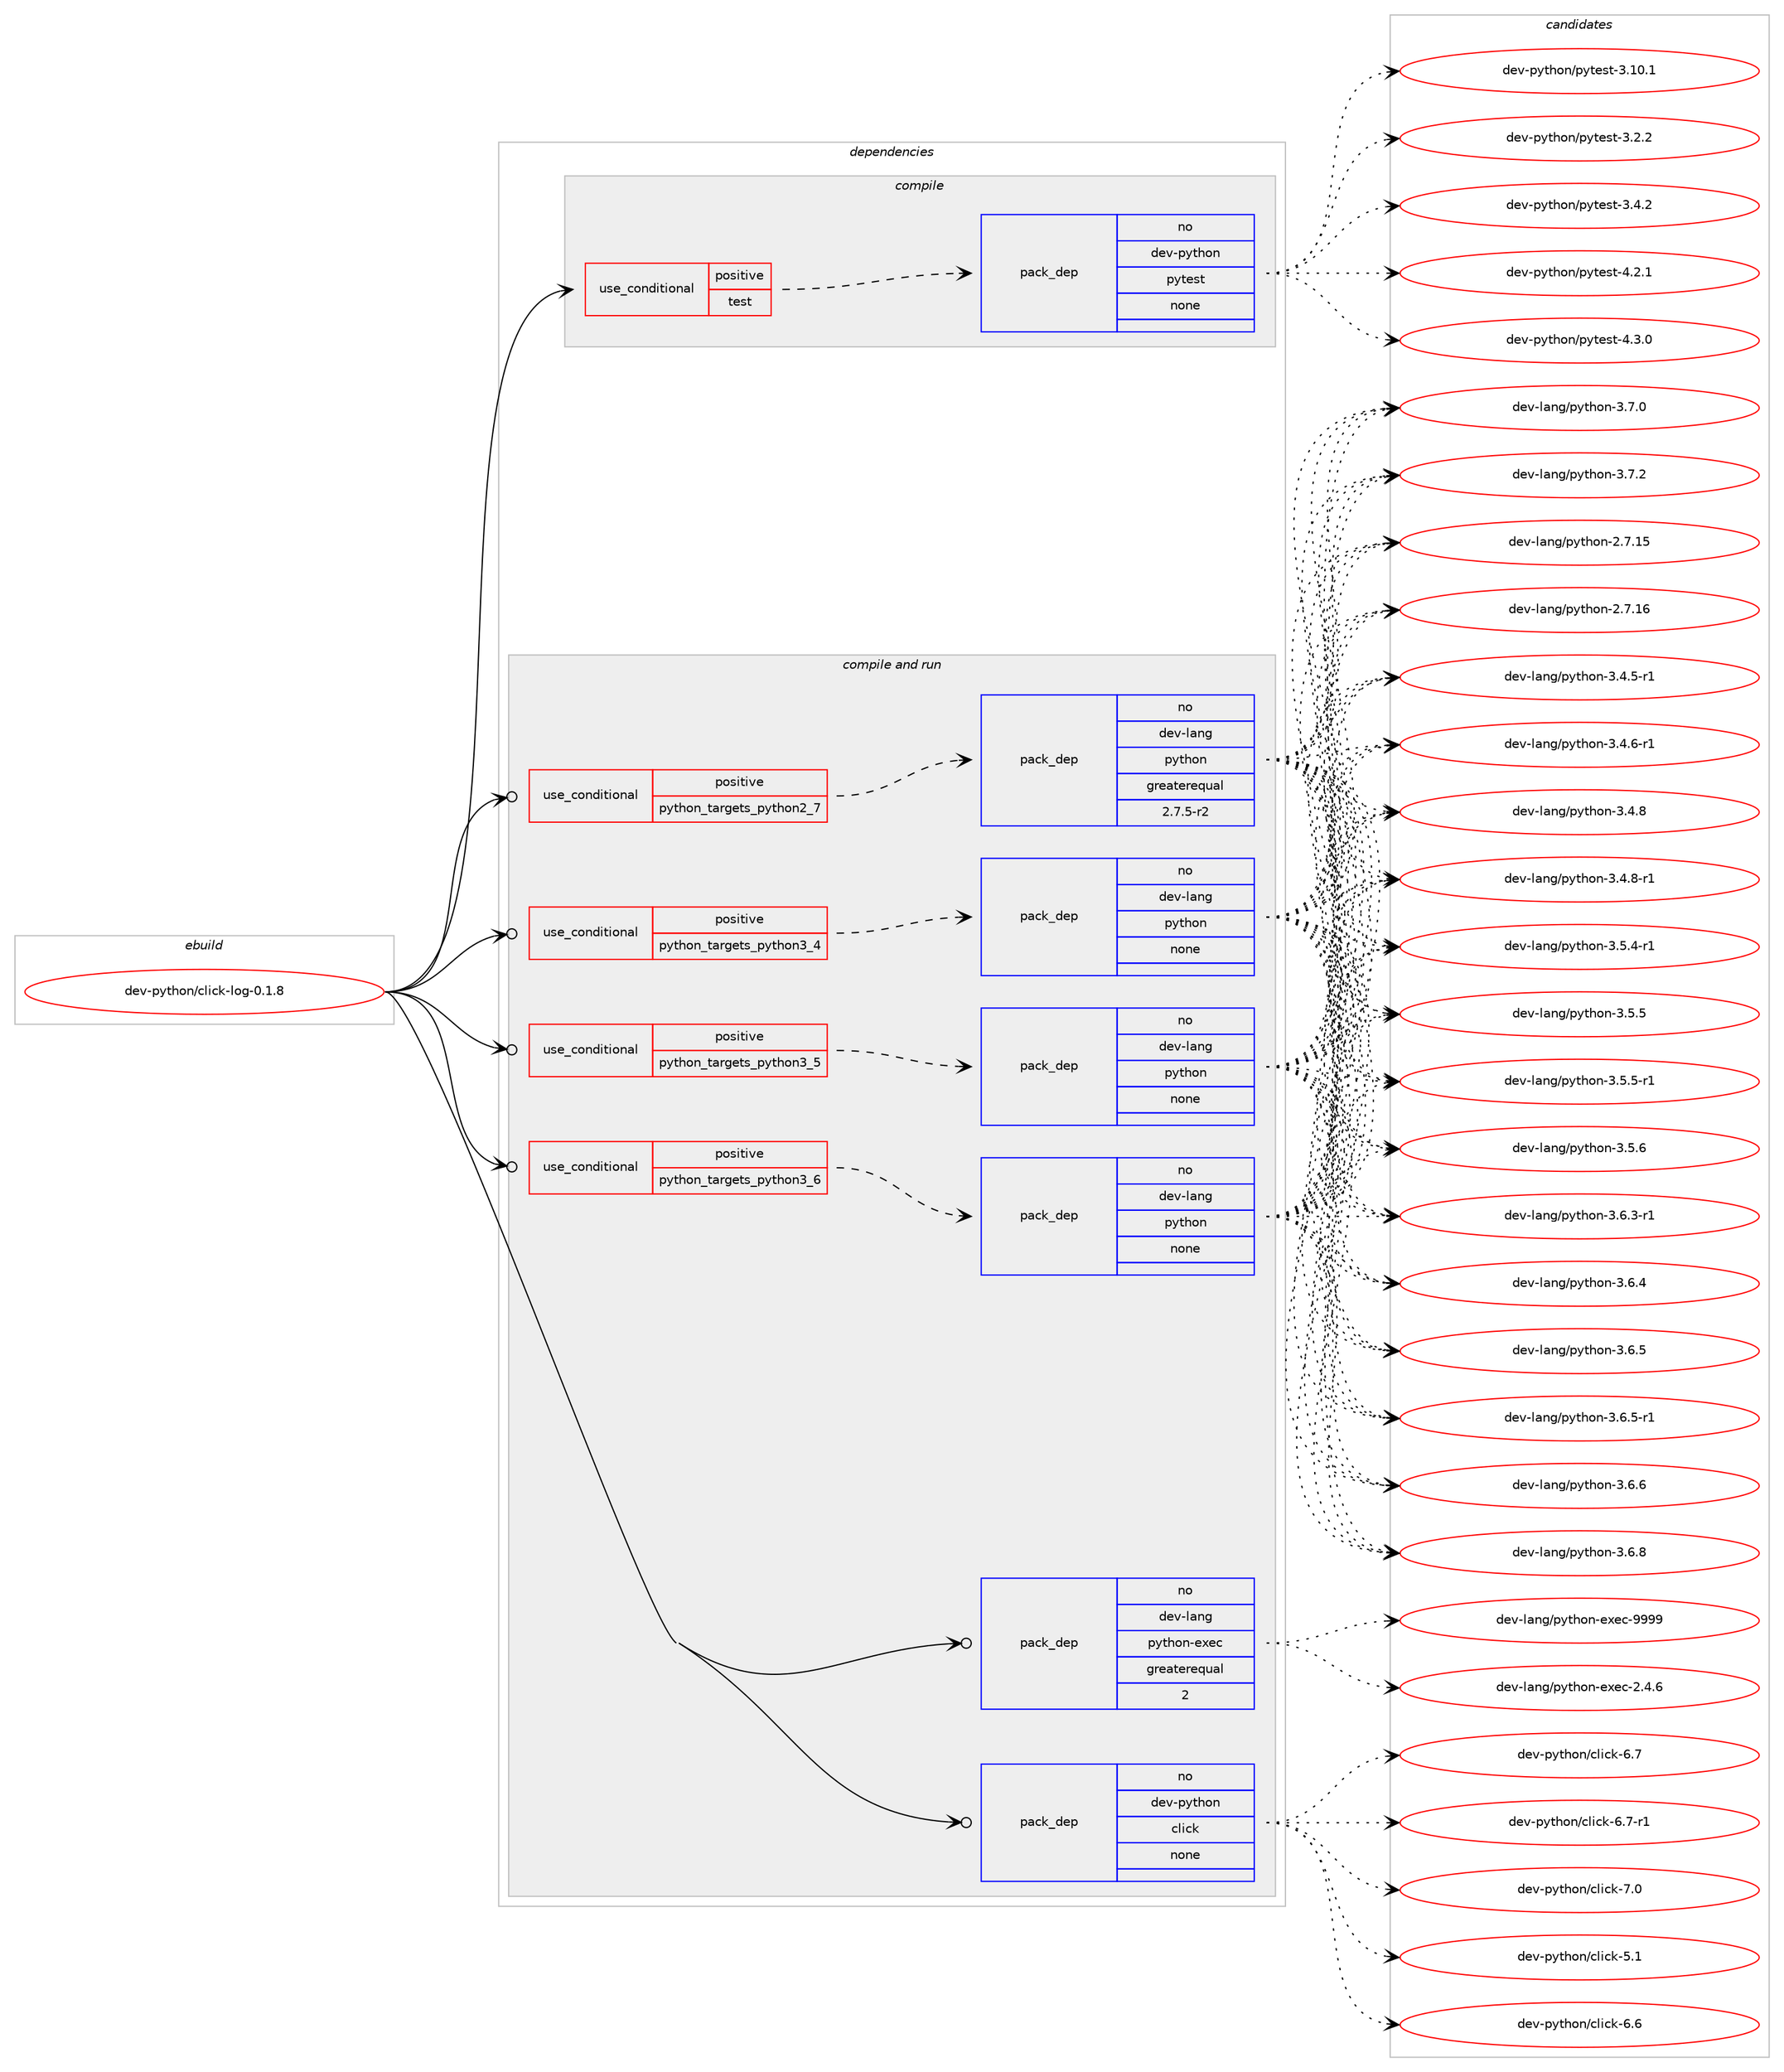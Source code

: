 digraph prolog {

# *************
# Graph options
# *************

newrank=true;
concentrate=true;
compound=true;
graph [rankdir=LR,fontname=Helvetica,fontsize=10,ranksep=1.5];#, ranksep=2.5, nodesep=0.2];
edge  [arrowhead=vee];
node  [fontname=Helvetica,fontsize=10];

# **********
# The ebuild
# **********

subgraph cluster_leftcol {
color=gray;
rank=same;
label=<<i>ebuild</i>>;
id [label="dev-python/click-log-0.1.8", color=red, width=4, href="../dev-python/click-log-0.1.8.svg"];
}

# ****************
# The dependencies
# ****************

subgraph cluster_midcol {
color=gray;
label=<<i>dependencies</i>>;
subgraph cluster_compile {
fillcolor="#eeeeee";
style=filled;
label=<<i>compile</i>>;
subgraph cond372436 {
dependency1403516 [label=<<TABLE BORDER="0" CELLBORDER="1" CELLSPACING="0" CELLPADDING="4"><TR><TD ROWSPAN="3" CELLPADDING="10">use_conditional</TD></TR><TR><TD>positive</TD></TR><TR><TD>test</TD></TR></TABLE>>, shape=none, color=red];
subgraph pack1007845 {
dependency1403517 [label=<<TABLE BORDER="0" CELLBORDER="1" CELLSPACING="0" CELLPADDING="4" WIDTH="220"><TR><TD ROWSPAN="6" CELLPADDING="30">pack_dep</TD></TR><TR><TD WIDTH="110">no</TD></TR><TR><TD>dev-python</TD></TR><TR><TD>pytest</TD></TR><TR><TD>none</TD></TR><TR><TD></TD></TR></TABLE>>, shape=none, color=blue];
}
dependency1403516:e -> dependency1403517:w [weight=20,style="dashed",arrowhead="vee"];
}
id:e -> dependency1403516:w [weight=20,style="solid",arrowhead="vee"];
}
subgraph cluster_compileandrun {
fillcolor="#eeeeee";
style=filled;
label=<<i>compile and run</i>>;
subgraph cond372437 {
dependency1403518 [label=<<TABLE BORDER="0" CELLBORDER="1" CELLSPACING="0" CELLPADDING="4"><TR><TD ROWSPAN="3" CELLPADDING="10">use_conditional</TD></TR><TR><TD>positive</TD></TR><TR><TD>python_targets_python2_7</TD></TR></TABLE>>, shape=none, color=red];
subgraph pack1007846 {
dependency1403519 [label=<<TABLE BORDER="0" CELLBORDER="1" CELLSPACING="0" CELLPADDING="4" WIDTH="220"><TR><TD ROWSPAN="6" CELLPADDING="30">pack_dep</TD></TR><TR><TD WIDTH="110">no</TD></TR><TR><TD>dev-lang</TD></TR><TR><TD>python</TD></TR><TR><TD>greaterequal</TD></TR><TR><TD>2.7.5-r2</TD></TR></TABLE>>, shape=none, color=blue];
}
dependency1403518:e -> dependency1403519:w [weight=20,style="dashed",arrowhead="vee"];
}
id:e -> dependency1403518:w [weight=20,style="solid",arrowhead="odotvee"];
subgraph cond372438 {
dependency1403520 [label=<<TABLE BORDER="0" CELLBORDER="1" CELLSPACING="0" CELLPADDING="4"><TR><TD ROWSPAN="3" CELLPADDING="10">use_conditional</TD></TR><TR><TD>positive</TD></TR><TR><TD>python_targets_python3_4</TD></TR></TABLE>>, shape=none, color=red];
subgraph pack1007847 {
dependency1403521 [label=<<TABLE BORDER="0" CELLBORDER="1" CELLSPACING="0" CELLPADDING="4" WIDTH="220"><TR><TD ROWSPAN="6" CELLPADDING="30">pack_dep</TD></TR><TR><TD WIDTH="110">no</TD></TR><TR><TD>dev-lang</TD></TR><TR><TD>python</TD></TR><TR><TD>none</TD></TR><TR><TD></TD></TR></TABLE>>, shape=none, color=blue];
}
dependency1403520:e -> dependency1403521:w [weight=20,style="dashed",arrowhead="vee"];
}
id:e -> dependency1403520:w [weight=20,style="solid",arrowhead="odotvee"];
subgraph cond372439 {
dependency1403522 [label=<<TABLE BORDER="0" CELLBORDER="1" CELLSPACING="0" CELLPADDING="4"><TR><TD ROWSPAN="3" CELLPADDING="10">use_conditional</TD></TR><TR><TD>positive</TD></TR><TR><TD>python_targets_python3_5</TD></TR></TABLE>>, shape=none, color=red];
subgraph pack1007848 {
dependency1403523 [label=<<TABLE BORDER="0" CELLBORDER="1" CELLSPACING="0" CELLPADDING="4" WIDTH="220"><TR><TD ROWSPAN="6" CELLPADDING="30">pack_dep</TD></TR><TR><TD WIDTH="110">no</TD></TR><TR><TD>dev-lang</TD></TR><TR><TD>python</TD></TR><TR><TD>none</TD></TR><TR><TD></TD></TR></TABLE>>, shape=none, color=blue];
}
dependency1403522:e -> dependency1403523:w [weight=20,style="dashed",arrowhead="vee"];
}
id:e -> dependency1403522:w [weight=20,style="solid",arrowhead="odotvee"];
subgraph cond372440 {
dependency1403524 [label=<<TABLE BORDER="0" CELLBORDER="1" CELLSPACING="0" CELLPADDING="4"><TR><TD ROWSPAN="3" CELLPADDING="10">use_conditional</TD></TR><TR><TD>positive</TD></TR><TR><TD>python_targets_python3_6</TD></TR></TABLE>>, shape=none, color=red];
subgraph pack1007849 {
dependency1403525 [label=<<TABLE BORDER="0" CELLBORDER="1" CELLSPACING="0" CELLPADDING="4" WIDTH="220"><TR><TD ROWSPAN="6" CELLPADDING="30">pack_dep</TD></TR><TR><TD WIDTH="110">no</TD></TR><TR><TD>dev-lang</TD></TR><TR><TD>python</TD></TR><TR><TD>none</TD></TR><TR><TD></TD></TR></TABLE>>, shape=none, color=blue];
}
dependency1403524:e -> dependency1403525:w [weight=20,style="dashed",arrowhead="vee"];
}
id:e -> dependency1403524:w [weight=20,style="solid",arrowhead="odotvee"];
subgraph pack1007850 {
dependency1403526 [label=<<TABLE BORDER="0" CELLBORDER="1" CELLSPACING="0" CELLPADDING="4" WIDTH="220"><TR><TD ROWSPAN="6" CELLPADDING="30">pack_dep</TD></TR><TR><TD WIDTH="110">no</TD></TR><TR><TD>dev-lang</TD></TR><TR><TD>python-exec</TD></TR><TR><TD>greaterequal</TD></TR><TR><TD>2</TD></TR></TABLE>>, shape=none, color=blue];
}
id:e -> dependency1403526:w [weight=20,style="solid",arrowhead="odotvee"];
subgraph pack1007851 {
dependency1403527 [label=<<TABLE BORDER="0" CELLBORDER="1" CELLSPACING="0" CELLPADDING="4" WIDTH="220"><TR><TD ROWSPAN="6" CELLPADDING="30">pack_dep</TD></TR><TR><TD WIDTH="110">no</TD></TR><TR><TD>dev-python</TD></TR><TR><TD>click</TD></TR><TR><TD>none</TD></TR><TR><TD></TD></TR></TABLE>>, shape=none, color=blue];
}
id:e -> dependency1403527:w [weight=20,style="solid",arrowhead="odotvee"];
}
subgraph cluster_run {
fillcolor="#eeeeee";
style=filled;
label=<<i>run</i>>;
}
}

# **************
# The candidates
# **************

subgraph cluster_choices {
rank=same;
color=gray;
label=<<i>candidates</i>>;

subgraph choice1007845 {
color=black;
nodesep=1;
choice100101118451121211161041111104711212111610111511645514649484649 [label="dev-python/pytest-3.10.1", color=red, width=4,href="../dev-python/pytest-3.10.1.svg"];
choice1001011184511212111610411111047112121116101115116455146504650 [label="dev-python/pytest-3.2.2", color=red, width=4,href="../dev-python/pytest-3.2.2.svg"];
choice1001011184511212111610411111047112121116101115116455146524650 [label="dev-python/pytest-3.4.2", color=red, width=4,href="../dev-python/pytest-3.4.2.svg"];
choice1001011184511212111610411111047112121116101115116455246504649 [label="dev-python/pytest-4.2.1", color=red, width=4,href="../dev-python/pytest-4.2.1.svg"];
choice1001011184511212111610411111047112121116101115116455246514648 [label="dev-python/pytest-4.3.0", color=red, width=4,href="../dev-python/pytest-4.3.0.svg"];
dependency1403517:e -> choice100101118451121211161041111104711212111610111511645514649484649:w [style=dotted,weight="100"];
dependency1403517:e -> choice1001011184511212111610411111047112121116101115116455146504650:w [style=dotted,weight="100"];
dependency1403517:e -> choice1001011184511212111610411111047112121116101115116455146524650:w [style=dotted,weight="100"];
dependency1403517:e -> choice1001011184511212111610411111047112121116101115116455246504649:w [style=dotted,weight="100"];
dependency1403517:e -> choice1001011184511212111610411111047112121116101115116455246514648:w [style=dotted,weight="100"];
}
subgraph choice1007846 {
color=black;
nodesep=1;
choice10010111845108971101034711212111610411111045504655464953 [label="dev-lang/python-2.7.15", color=red, width=4,href="../dev-lang/python-2.7.15.svg"];
choice10010111845108971101034711212111610411111045504655464954 [label="dev-lang/python-2.7.16", color=red, width=4,href="../dev-lang/python-2.7.16.svg"];
choice1001011184510897110103471121211161041111104551465246534511449 [label="dev-lang/python-3.4.5-r1", color=red, width=4,href="../dev-lang/python-3.4.5-r1.svg"];
choice1001011184510897110103471121211161041111104551465246544511449 [label="dev-lang/python-3.4.6-r1", color=red, width=4,href="../dev-lang/python-3.4.6-r1.svg"];
choice100101118451089711010347112121116104111110455146524656 [label="dev-lang/python-3.4.8", color=red, width=4,href="../dev-lang/python-3.4.8.svg"];
choice1001011184510897110103471121211161041111104551465246564511449 [label="dev-lang/python-3.4.8-r1", color=red, width=4,href="../dev-lang/python-3.4.8-r1.svg"];
choice1001011184510897110103471121211161041111104551465346524511449 [label="dev-lang/python-3.5.4-r1", color=red, width=4,href="../dev-lang/python-3.5.4-r1.svg"];
choice100101118451089711010347112121116104111110455146534653 [label="dev-lang/python-3.5.5", color=red, width=4,href="../dev-lang/python-3.5.5.svg"];
choice1001011184510897110103471121211161041111104551465346534511449 [label="dev-lang/python-3.5.5-r1", color=red, width=4,href="../dev-lang/python-3.5.5-r1.svg"];
choice100101118451089711010347112121116104111110455146534654 [label="dev-lang/python-3.5.6", color=red, width=4,href="../dev-lang/python-3.5.6.svg"];
choice1001011184510897110103471121211161041111104551465446514511449 [label="dev-lang/python-3.6.3-r1", color=red, width=4,href="../dev-lang/python-3.6.3-r1.svg"];
choice100101118451089711010347112121116104111110455146544652 [label="dev-lang/python-3.6.4", color=red, width=4,href="../dev-lang/python-3.6.4.svg"];
choice100101118451089711010347112121116104111110455146544653 [label="dev-lang/python-3.6.5", color=red, width=4,href="../dev-lang/python-3.6.5.svg"];
choice1001011184510897110103471121211161041111104551465446534511449 [label="dev-lang/python-3.6.5-r1", color=red, width=4,href="../dev-lang/python-3.6.5-r1.svg"];
choice100101118451089711010347112121116104111110455146544654 [label="dev-lang/python-3.6.6", color=red, width=4,href="../dev-lang/python-3.6.6.svg"];
choice100101118451089711010347112121116104111110455146544656 [label="dev-lang/python-3.6.8", color=red, width=4,href="../dev-lang/python-3.6.8.svg"];
choice100101118451089711010347112121116104111110455146554648 [label="dev-lang/python-3.7.0", color=red, width=4,href="../dev-lang/python-3.7.0.svg"];
choice100101118451089711010347112121116104111110455146554650 [label="dev-lang/python-3.7.2", color=red, width=4,href="../dev-lang/python-3.7.2.svg"];
dependency1403519:e -> choice10010111845108971101034711212111610411111045504655464953:w [style=dotted,weight="100"];
dependency1403519:e -> choice10010111845108971101034711212111610411111045504655464954:w [style=dotted,weight="100"];
dependency1403519:e -> choice1001011184510897110103471121211161041111104551465246534511449:w [style=dotted,weight="100"];
dependency1403519:e -> choice1001011184510897110103471121211161041111104551465246544511449:w [style=dotted,weight="100"];
dependency1403519:e -> choice100101118451089711010347112121116104111110455146524656:w [style=dotted,weight="100"];
dependency1403519:e -> choice1001011184510897110103471121211161041111104551465246564511449:w [style=dotted,weight="100"];
dependency1403519:e -> choice1001011184510897110103471121211161041111104551465346524511449:w [style=dotted,weight="100"];
dependency1403519:e -> choice100101118451089711010347112121116104111110455146534653:w [style=dotted,weight="100"];
dependency1403519:e -> choice1001011184510897110103471121211161041111104551465346534511449:w [style=dotted,weight="100"];
dependency1403519:e -> choice100101118451089711010347112121116104111110455146534654:w [style=dotted,weight="100"];
dependency1403519:e -> choice1001011184510897110103471121211161041111104551465446514511449:w [style=dotted,weight="100"];
dependency1403519:e -> choice100101118451089711010347112121116104111110455146544652:w [style=dotted,weight="100"];
dependency1403519:e -> choice100101118451089711010347112121116104111110455146544653:w [style=dotted,weight="100"];
dependency1403519:e -> choice1001011184510897110103471121211161041111104551465446534511449:w [style=dotted,weight="100"];
dependency1403519:e -> choice100101118451089711010347112121116104111110455146544654:w [style=dotted,weight="100"];
dependency1403519:e -> choice100101118451089711010347112121116104111110455146544656:w [style=dotted,weight="100"];
dependency1403519:e -> choice100101118451089711010347112121116104111110455146554648:w [style=dotted,weight="100"];
dependency1403519:e -> choice100101118451089711010347112121116104111110455146554650:w [style=dotted,weight="100"];
}
subgraph choice1007847 {
color=black;
nodesep=1;
choice10010111845108971101034711212111610411111045504655464953 [label="dev-lang/python-2.7.15", color=red, width=4,href="../dev-lang/python-2.7.15.svg"];
choice10010111845108971101034711212111610411111045504655464954 [label="dev-lang/python-2.7.16", color=red, width=4,href="../dev-lang/python-2.7.16.svg"];
choice1001011184510897110103471121211161041111104551465246534511449 [label="dev-lang/python-3.4.5-r1", color=red, width=4,href="../dev-lang/python-3.4.5-r1.svg"];
choice1001011184510897110103471121211161041111104551465246544511449 [label="dev-lang/python-3.4.6-r1", color=red, width=4,href="../dev-lang/python-3.4.6-r1.svg"];
choice100101118451089711010347112121116104111110455146524656 [label="dev-lang/python-3.4.8", color=red, width=4,href="../dev-lang/python-3.4.8.svg"];
choice1001011184510897110103471121211161041111104551465246564511449 [label="dev-lang/python-3.4.8-r1", color=red, width=4,href="../dev-lang/python-3.4.8-r1.svg"];
choice1001011184510897110103471121211161041111104551465346524511449 [label="dev-lang/python-3.5.4-r1", color=red, width=4,href="../dev-lang/python-3.5.4-r1.svg"];
choice100101118451089711010347112121116104111110455146534653 [label="dev-lang/python-3.5.5", color=red, width=4,href="../dev-lang/python-3.5.5.svg"];
choice1001011184510897110103471121211161041111104551465346534511449 [label="dev-lang/python-3.5.5-r1", color=red, width=4,href="../dev-lang/python-3.5.5-r1.svg"];
choice100101118451089711010347112121116104111110455146534654 [label="dev-lang/python-3.5.6", color=red, width=4,href="../dev-lang/python-3.5.6.svg"];
choice1001011184510897110103471121211161041111104551465446514511449 [label="dev-lang/python-3.6.3-r1", color=red, width=4,href="../dev-lang/python-3.6.3-r1.svg"];
choice100101118451089711010347112121116104111110455146544652 [label="dev-lang/python-3.6.4", color=red, width=4,href="../dev-lang/python-3.6.4.svg"];
choice100101118451089711010347112121116104111110455146544653 [label="dev-lang/python-3.6.5", color=red, width=4,href="../dev-lang/python-3.6.5.svg"];
choice1001011184510897110103471121211161041111104551465446534511449 [label="dev-lang/python-3.6.5-r1", color=red, width=4,href="../dev-lang/python-3.6.5-r1.svg"];
choice100101118451089711010347112121116104111110455146544654 [label="dev-lang/python-3.6.6", color=red, width=4,href="../dev-lang/python-3.6.6.svg"];
choice100101118451089711010347112121116104111110455146544656 [label="dev-lang/python-3.6.8", color=red, width=4,href="../dev-lang/python-3.6.8.svg"];
choice100101118451089711010347112121116104111110455146554648 [label="dev-lang/python-3.7.0", color=red, width=4,href="../dev-lang/python-3.7.0.svg"];
choice100101118451089711010347112121116104111110455146554650 [label="dev-lang/python-3.7.2", color=red, width=4,href="../dev-lang/python-3.7.2.svg"];
dependency1403521:e -> choice10010111845108971101034711212111610411111045504655464953:w [style=dotted,weight="100"];
dependency1403521:e -> choice10010111845108971101034711212111610411111045504655464954:w [style=dotted,weight="100"];
dependency1403521:e -> choice1001011184510897110103471121211161041111104551465246534511449:w [style=dotted,weight="100"];
dependency1403521:e -> choice1001011184510897110103471121211161041111104551465246544511449:w [style=dotted,weight="100"];
dependency1403521:e -> choice100101118451089711010347112121116104111110455146524656:w [style=dotted,weight="100"];
dependency1403521:e -> choice1001011184510897110103471121211161041111104551465246564511449:w [style=dotted,weight="100"];
dependency1403521:e -> choice1001011184510897110103471121211161041111104551465346524511449:w [style=dotted,weight="100"];
dependency1403521:e -> choice100101118451089711010347112121116104111110455146534653:w [style=dotted,weight="100"];
dependency1403521:e -> choice1001011184510897110103471121211161041111104551465346534511449:w [style=dotted,weight="100"];
dependency1403521:e -> choice100101118451089711010347112121116104111110455146534654:w [style=dotted,weight="100"];
dependency1403521:e -> choice1001011184510897110103471121211161041111104551465446514511449:w [style=dotted,weight="100"];
dependency1403521:e -> choice100101118451089711010347112121116104111110455146544652:w [style=dotted,weight="100"];
dependency1403521:e -> choice100101118451089711010347112121116104111110455146544653:w [style=dotted,weight="100"];
dependency1403521:e -> choice1001011184510897110103471121211161041111104551465446534511449:w [style=dotted,weight="100"];
dependency1403521:e -> choice100101118451089711010347112121116104111110455146544654:w [style=dotted,weight="100"];
dependency1403521:e -> choice100101118451089711010347112121116104111110455146544656:w [style=dotted,weight="100"];
dependency1403521:e -> choice100101118451089711010347112121116104111110455146554648:w [style=dotted,weight="100"];
dependency1403521:e -> choice100101118451089711010347112121116104111110455146554650:w [style=dotted,weight="100"];
}
subgraph choice1007848 {
color=black;
nodesep=1;
choice10010111845108971101034711212111610411111045504655464953 [label="dev-lang/python-2.7.15", color=red, width=4,href="../dev-lang/python-2.7.15.svg"];
choice10010111845108971101034711212111610411111045504655464954 [label="dev-lang/python-2.7.16", color=red, width=4,href="../dev-lang/python-2.7.16.svg"];
choice1001011184510897110103471121211161041111104551465246534511449 [label="dev-lang/python-3.4.5-r1", color=red, width=4,href="../dev-lang/python-3.4.5-r1.svg"];
choice1001011184510897110103471121211161041111104551465246544511449 [label="dev-lang/python-3.4.6-r1", color=red, width=4,href="../dev-lang/python-3.4.6-r1.svg"];
choice100101118451089711010347112121116104111110455146524656 [label="dev-lang/python-3.4.8", color=red, width=4,href="../dev-lang/python-3.4.8.svg"];
choice1001011184510897110103471121211161041111104551465246564511449 [label="dev-lang/python-3.4.8-r1", color=red, width=4,href="../dev-lang/python-3.4.8-r1.svg"];
choice1001011184510897110103471121211161041111104551465346524511449 [label="dev-lang/python-3.5.4-r1", color=red, width=4,href="../dev-lang/python-3.5.4-r1.svg"];
choice100101118451089711010347112121116104111110455146534653 [label="dev-lang/python-3.5.5", color=red, width=4,href="../dev-lang/python-3.5.5.svg"];
choice1001011184510897110103471121211161041111104551465346534511449 [label="dev-lang/python-3.5.5-r1", color=red, width=4,href="../dev-lang/python-3.5.5-r1.svg"];
choice100101118451089711010347112121116104111110455146534654 [label="dev-lang/python-3.5.6", color=red, width=4,href="../dev-lang/python-3.5.6.svg"];
choice1001011184510897110103471121211161041111104551465446514511449 [label="dev-lang/python-3.6.3-r1", color=red, width=4,href="../dev-lang/python-3.6.3-r1.svg"];
choice100101118451089711010347112121116104111110455146544652 [label="dev-lang/python-3.6.4", color=red, width=4,href="../dev-lang/python-3.6.4.svg"];
choice100101118451089711010347112121116104111110455146544653 [label="dev-lang/python-3.6.5", color=red, width=4,href="../dev-lang/python-3.6.5.svg"];
choice1001011184510897110103471121211161041111104551465446534511449 [label="dev-lang/python-3.6.5-r1", color=red, width=4,href="../dev-lang/python-3.6.5-r1.svg"];
choice100101118451089711010347112121116104111110455146544654 [label="dev-lang/python-3.6.6", color=red, width=4,href="../dev-lang/python-3.6.6.svg"];
choice100101118451089711010347112121116104111110455146544656 [label="dev-lang/python-3.6.8", color=red, width=4,href="../dev-lang/python-3.6.8.svg"];
choice100101118451089711010347112121116104111110455146554648 [label="dev-lang/python-3.7.0", color=red, width=4,href="../dev-lang/python-3.7.0.svg"];
choice100101118451089711010347112121116104111110455146554650 [label="dev-lang/python-3.7.2", color=red, width=4,href="../dev-lang/python-3.7.2.svg"];
dependency1403523:e -> choice10010111845108971101034711212111610411111045504655464953:w [style=dotted,weight="100"];
dependency1403523:e -> choice10010111845108971101034711212111610411111045504655464954:w [style=dotted,weight="100"];
dependency1403523:e -> choice1001011184510897110103471121211161041111104551465246534511449:w [style=dotted,weight="100"];
dependency1403523:e -> choice1001011184510897110103471121211161041111104551465246544511449:w [style=dotted,weight="100"];
dependency1403523:e -> choice100101118451089711010347112121116104111110455146524656:w [style=dotted,weight="100"];
dependency1403523:e -> choice1001011184510897110103471121211161041111104551465246564511449:w [style=dotted,weight="100"];
dependency1403523:e -> choice1001011184510897110103471121211161041111104551465346524511449:w [style=dotted,weight="100"];
dependency1403523:e -> choice100101118451089711010347112121116104111110455146534653:w [style=dotted,weight="100"];
dependency1403523:e -> choice1001011184510897110103471121211161041111104551465346534511449:w [style=dotted,weight="100"];
dependency1403523:e -> choice100101118451089711010347112121116104111110455146534654:w [style=dotted,weight="100"];
dependency1403523:e -> choice1001011184510897110103471121211161041111104551465446514511449:w [style=dotted,weight="100"];
dependency1403523:e -> choice100101118451089711010347112121116104111110455146544652:w [style=dotted,weight="100"];
dependency1403523:e -> choice100101118451089711010347112121116104111110455146544653:w [style=dotted,weight="100"];
dependency1403523:e -> choice1001011184510897110103471121211161041111104551465446534511449:w [style=dotted,weight="100"];
dependency1403523:e -> choice100101118451089711010347112121116104111110455146544654:w [style=dotted,weight="100"];
dependency1403523:e -> choice100101118451089711010347112121116104111110455146544656:w [style=dotted,weight="100"];
dependency1403523:e -> choice100101118451089711010347112121116104111110455146554648:w [style=dotted,weight="100"];
dependency1403523:e -> choice100101118451089711010347112121116104111110455146554650:w [style=dotted,weight="100"];
}
subgraph choice1007849 {
color=black;
nodesep=1;
choice10010111845108971101034711212111610411111045504655464953 [label="dev-lang/python-2.7.15", color=red, width=4,href="../dev-lang/python-2.7.15.svg"];
choice10010111845108971101034711212111610411111045504655464954 [label="dev-lang/python-2.7.16", color=red, width=4,href="../dev-lang/python-2.7.16.svg"];
choice1001011184510897110103471121211161041111104551465246534511449 [label="dev-lang/python-3.4.5-r1", color=red, width=4,href="../dev-lang/python-3.4.5-r1.svg"];
choice1001011184510897110103471121211161041111104551465246544511449 [label="dev-lang/python-3.4.6-r1", color=red, width=4,href="../dev-lang/python-3.4.6-r1.svg"];
choice100101118451089711010347112121116104111110455146524656 [label="dev-lang/python-3.4.8", color=red, width=4,href="../dev-lang/python-3.4.8.svg"];
choice1001011184510897110103471121211161041111104551465246564511449 [label="dev-lang/python-3.4.8-r1", color=red, width=4,href="../dev-lang/python-3.4.8-r1.svg"];
choice1001011184510897110103471121211161041111104551465346524511449 [label="dev-lang/python-3.5.4-r1", color=red, width=4,href="../dev-lang/python-3.5.4-r1.svg"];
choice100101118451089711010347112121116104111110455146534653 [label="dev-lang/python-3.5.5", color=red, width=4,href="../dev-lang/python-3.5.5.svg"];
choice1001011184510897110103471121211161041111104551465346534511449 [label="dev-lang/python-3.5.5-r1", color=red, width=4,href="../dev-lang/python-3.5.5-r1.svg"];
choice100101118451089711010347112121116104111110455146534654 [label="dev-lang/python-3.5.6", color=red, width=4,href="../dev-lang/python-3.5.6.svg"];
choice1001011184510897110103471121211161041111104551465446514511449 [label="dev-lang/python-3.6.3-r1", color=red, width=4,href="../dev-lang/python-3.6.3-r1.svg"];
choice100101118451089711010347112121116104111110455146544652 [label="dev-lang/python-3.6.4", color=red, width=4,href="../dev-lang/python-3.6.4.svg"];
choice100101118451089711010347112121116104111110455146544653 [label="dev-lang/python-3.6.5", color=red, width=4,href="../dev-lang/python-3.6.5.svg"];
choice1001011184510897110103471121211161041111104551465446534511449 [label="dev-lang/python-3.6.5-r1", color=red, width=4,href="../dev-lang/python-3.6.5-r1.svg"];
choice100101118451089711010347112121116104111110455146544654 [label="dev-lang/python-3.6.6", color=red, width=4,href="../dev-lang/python-3.6.6.svg"];
choice100101118451089711010347112121116104111110455146544656 [label="dev-lang/python-3.6.8", color=red, width=4,href="../dev-lang/python-3.6.8.svg"];
choice100101118451089711010347112121116104111110455146554648 [label="dev-lang/python-3.7.0", color=red, width=4,href="../dev-lang/python-3.7.0.svg"];
choice100101118451089711010347112121116104111110455146554650 [label="dev-lang/python-3.7.2", color=red, width=4,href="../dev-lang/python-3.7.2.svg"];
dependency1403525:e -> choice10010111845108971101034711212111610411111045504655464953:w [style=dotted,weight="100"];
dependency1403525:e -> choice10010111845108971101034711212111610411111045504655464954:w [style=dotted,weight="100"];
dependency1403525:e -> choice1001011184510897110103471121211161041111104551465246534511449:w [style=dotted,weight="100"];
dependency1403525:e -> choice1001011184510897110103471121211161041111104551465246544511449:w [style=dotted,weight="100"];
dependency1403525:e -> choice100101118451089711010347112121116104111110455146524656:w [style=dotted,weight="100"];
dependency1403525:e -> choice1001011184510897110103471121211161041111104551465246564511449:w [style=dotted,weight="100"];
dependency1403525:e -> choice1001011184510897110103471121211161041111104551465346524511449:w [style=dotted,weight="100"];
dependency1403525:e -> choice100101118451089711010347112121116104111110455146534653:w [style=dotted,weight="100"];
dependency1403525:e -> choice1001011184510897110103471121211161041111104551465346534511449:w [style=dotted,weight="100"];
dependency1403525:e -> choice100101118451089711010347112121116104111110455146534654:w [style=dotted,weight="100"];
dependency1403525:e -> choice1001011184510897110103471121211161041111104551465446514511449:w [style=dotted,weight="100"];
dependency1403525:e -> choice100101118451089711010347112121116104111110455146544652:w [style=dotted,weight="100"];
dependency1403525:e -> choice100101118451089711010347112121116104111110455146544653:w [style=dotted,weight="100"];
dependency1403525:e -> choice1001011184510897110103471121211161041111104551465446534511449:w [style=dotted,weight="100"];
dependency1403525:e -> choice100101118451089711010347112121116104111110455146544654:w [style=dotted,weight="100"];
dependency1403525:e -> choice100101118451089711010347112121116104111110455146544656:w [style=dotted,weight="100"];
dependency1403525:e -> choice100101118451089711010347112121116104111110455146554648:w [style=dotted,weight="100"];
dependency1403525:e -> choice100101118451089711010347112121116104111110455146554650:w [style=dotted,weight="100"];
}
subgraph choice1007850 {
color=black;
nodesep=1;
choice1001011184510897110103471121211161041111104510112010199455046524654 [label="dev-lang/python-exec-2.4.6", color=red, width=4,href="../dev-lang/python-exec-2.4.6.svg"];
choice10010111845108971101034711212111610411111045101120101994557575757 [label="dev-lang/python-exec-9999", color=red, width=4,href="../dev-lang/python-exec-9999.svg"];
dependency1403526:e -> choice1001011184510897110103471121211161041111104510112010199455046524654:w [style=dotted,weight="100"];
dependency1403526:e -> choice10010111845108971101034711212111610411111045101120101994557575757:w [style=dotted,weight="100"];
}
subgraph choice1007851 {
color=black;
nodesep=1;
choice1001011184511212111610411111047991081059910745534649 [label="dev-python/click-5.1", color=red, width=4,href="../dev-python/click-5.1.svg"];
choice1001011184511212111610411111047991081059910745544654 [label="dev-python/click-6.6", color=red, width=4,href="../dev-python/click-6.6.svg"];
choice1001011184511212111610411111047991081059910745544655 [label="dev-python/click-6.7", color=red, width=4,href="../dev-python/click-6.7.svg"];
choice10010111845112121116104111110479910810599107455446554511449 [label="dev-python/click-6.7-r1", color=red, width=4,href="../dev-python/click-6.7-r1.svg"];
choice1001011184511212111610411111047991081059910745554648 [label="dev-python/click-7.0", color=red, width=4,href="../dev-python/click-7.0.svg"];
dependency1403527:e -> choice1001011184511212111610411111047991081059910745534649:w [style=dotted,weight="100"];
dependency1403527:e -> choice1001011184511212111610411111047991081059910745544654:w [style=dotted,weight="100"];
dependency1403527:e -> choice1001011184511212111610411111047991081059910745544655:w [style=dotted,weight="100"];
dependency1403527:e -> choice10010111845112121116104111110479910810599107455446554511449:w [style=dotted,weight="100"];
dependency1403527:e -> choice1001011184511212111610411111047991081059910745554648:w [style=dotted,weight="100"];
}
}

}

